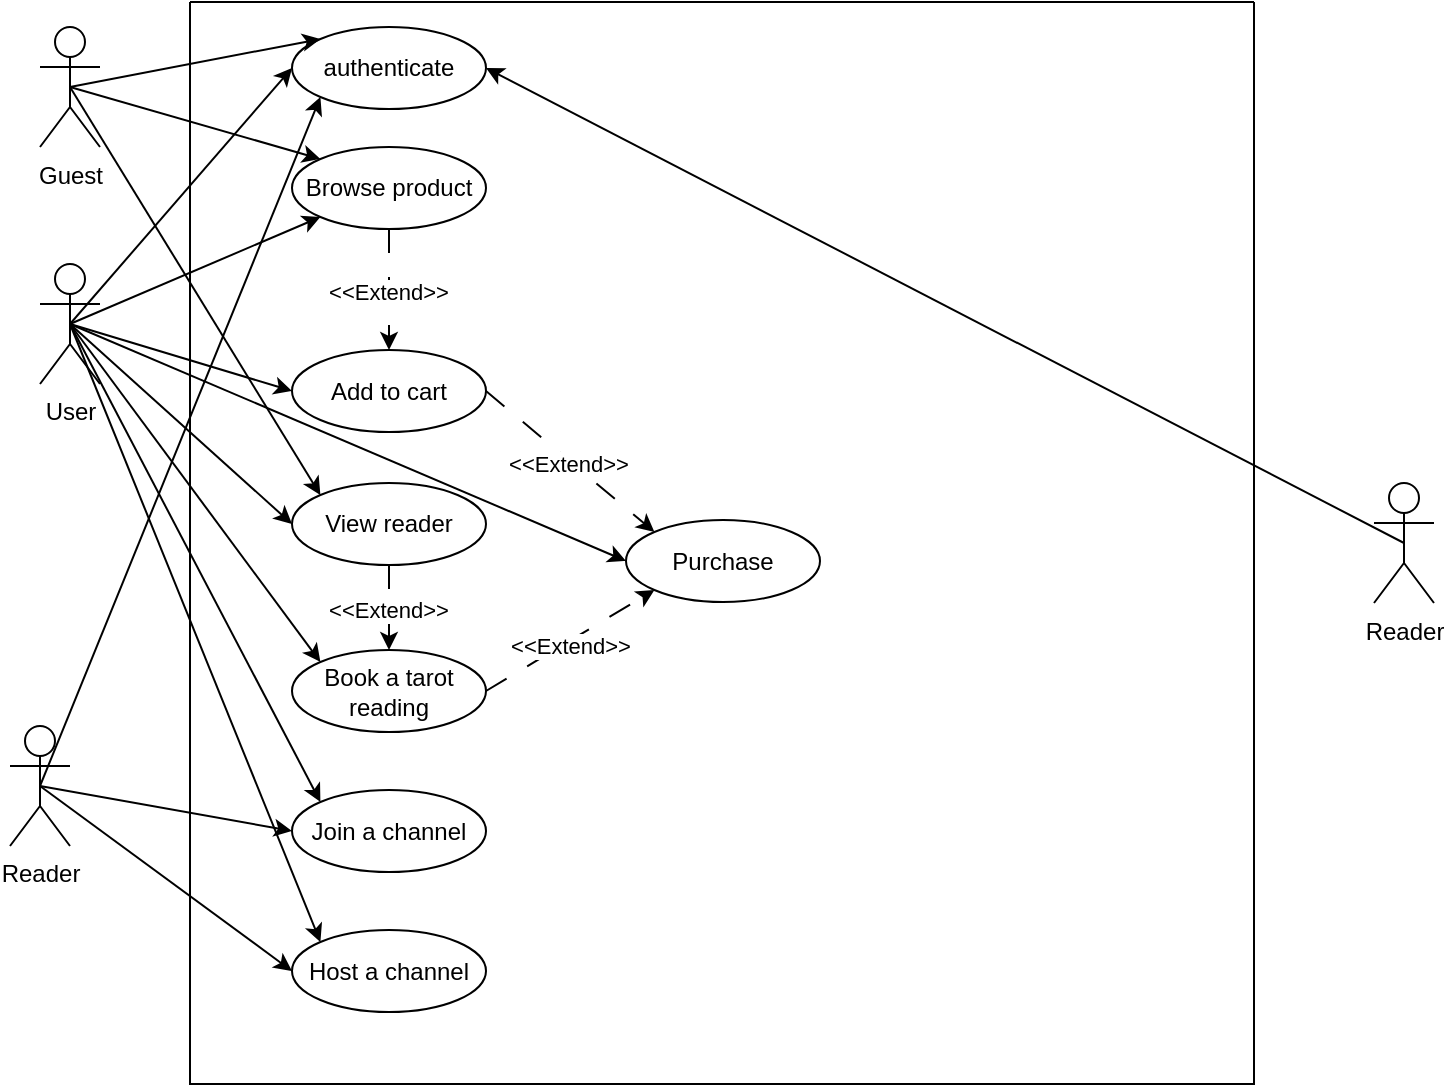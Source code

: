 <mxfile version="25.0.3">
  <diagram name="Use-case diagram" id="8RNuyS-lX7mZvEdN1-fY">
    <mxGraphModel dx="1008" dy="640" grid="0" gridSize="10" guides="1" tooltips="1" connect="1" arrows="1" fold="1" page="1" pageScale="1" pageWidth="850" pageHeight="1100" math="0" shadow="0">
      <root>
        <mxCell id="0" />
        <mxCell id="1" parent="0" />
        <mxCell id="p3pTPptP7hL6UEC0kv7f-9" value="" style="swimlane;startSize=0;" vertex="1" parent="1">
          <mxGeometry x="159" y="136" width="532" height="541" as="geometry" />
        </mxCell>
        <mxCell id="p3pTPptP7hL6UEC0kv7f-15" value="authenticate" style="ellipse;whiteSpace=wrap;html=1;" vertex="1" parent="p3pTPptP7hL6UEC0kv7f-9">
          <mxGeometry x="51" y="12.5" width="97" height="41" as="geometry" />
        </mxCell>
        <mxCell id="p3pTPptP7hL6UEC0kv7f-17" value="Browse product" style="ellipse;whiteSpace=wrap;html=1;" vertex="1" parent="p3pTPptP7hL6UEC0kv7f-9">
          <mxGeometry x="51" y="72.5" width="97" height="41" as="geometry" />
        </mxCell>
        <mxCell id="p3pTPptP7hL6UEC0kv7f-18" value="View reader" style="ellipse;whiteSpace=wrap;html=1;" vertex="1" parent="p3pTPptP7hL6UEC0kv7f-9">
          <mxGeometry x="51" y="240.5" width="97" height="41" as="geometry" />
        </mxCell>
        <mxCell id="p3pTPptP7hL6UEC0kv7f-29" value="Book a tarot reading" style="ellipse;whiteSpace=wrap;html=1;" vertex="1" parent="p3pTPptP7hL6UEC0kv7f-9">
          <mxGeometry x="51" y="324" width="97" height="41" as="geometry" />
        </mxCell>
        <mxCell id="p3pTPptP7hL6UEC0kv7f-31" value="Add to cart" style="ellipse;whiteSpace=wrap;html=1;" vertex="1" parent="p3pTPptP7hL6UEC0kv7f-9">
          <mxGeometry x="51" y="174" width="97" height="41" as="geometry" />
        </mxCell>
        <mxCell id="p3pTPptP7hL6UEC0kv7f-32" value="Purchase" style="ellipse;whiteSpace=wrap;html=1;" vertex="1" parent="p3pTPptP7hL6UEC0kv7f-9">
          <mxGeometry x="218" y="259" width="97" height="41" as="geometry" />
        </mxCell>
        <mxCell id="p3pTPptP7hL6UEC0kv7f-35" value="" style="endArrow=classic;html=1;rounded=0;exitX=1;exitY=0.5;exitDx=0;exitDy=0;entryX=0;entryY=1;entryDx=0;entryDy=0;dashed=1;dashPattern=12 12;" edge="1" parent="p3pTPptP7hL6UEC0kv7f-9" source="p3pTPptP7hL6UEC0kv7f-29" target="p3pTPptP7hL6UEC0kv7f-32">
          <mxGeometry width="50" height="50" relative="1" as="geometry">
            <mxPoint x="150" y="278" as="sourcePoint" />
            <mxPoint x="200" y="228" as="targetPoint" />
          </mxGeometry>
        </mxCell>
        <mxCell id="p3pTPptP7hL6UEC0kv7f-36" value="&amp;lt;&amp;lt;Extend&amp;gt;&amp;gt;" style="edgeLabel;html=1;align=center;verticalAlign=middle;resizable=0;points=[];" vertex="1" connectable="0" parent="p3pTPptP7hL6UEC0kv7f-35">
          <mxGeometry x="-0.015" y="-1" relative="1" as="geometry">
            <mxPoint y="1" as="offset" />
          </mxGeometry>
        </mxCell>
        <mxCell id="p3pTPptP7hL6UEC0kv7f-37" value="" style="endArrow=classic;html=1;rounded=0;exitX=1;exitY=0.5;exitDx=0;exitDy=0;entryX=0;entryY=0;entryDx=0;entryDy=0;dashed=1;dashPattern=12 12;" edge="1" parent="p3pTPptP7hL6UEC0kv7f-9" source="p3pTPptP7hL6UEC0kv7f-31" target="p3pTPptP7hL6UEC0kv7f-32">
          <mxGeometry width="50" height="50" relative="1" as="geometry">
            <mxPoint x="161" y="327" as="sourcePoint" />
            <mxPoint x="228" y="295" as="targetPoint" />
          </mxGeometry>
        </mxCell>
        <mxCell id="p3pTPptP7hL6UEC0kv7f-38" value="&amp;lt;&amp;lt;Extend&amp;gt;&amp;gt;" style="edgeLabel;html=1;align=center;verticalAlign=middle;resizable=0;points=[];" vertex="1" connectable="0" parent="p3pTPptP7hL6UEC0kv7f-37">
          <mxGeometry x="-0.015" y="-1" relative="1" as="geometry">
            <mxPoint y="1" as="offset" />
          </mxGeometry>
        </mxCell>
        <mxCell id="p3pTPptP7hL6UEC0kv7f-41" value="" style="endArrow=classic;html=1;rounded=0;exitX=0.5;exitY=1;exitDx=0;exitDy=0;entryX=0.5;entryY=0;entryDx=0;entryDy=0;dashed=1;dashPattern=12 12;" edge="1" parent="p3pTPptP7hL6UEC0kv7f-9" source="p3pTPptP7hL6UEC0kv7f-17" target="p3pTPptP7hL6UEC0kv7f-31">
          <mxGeometry width="50" height="50" relative="1" as="geometry">
            <mxPoint x="158" y="189" as="sourcePoint" />
            <mxPoint x="242" y="280" as="targetPoint" />
          </mxGeometry>
        </mxCell>
        <mxCell id="p3pTPptP7hL6UEC0kv7f-42" value="&amp;lt;&amp;lt;Extend&amp;gt;&amp;gt;" style="edgeLabel;html=1;align=center;verticalAlign=middle;resizable=0;points=[];" vertex="1" connectable="0" parent="p3pTPptP7hL6UEC0kv7f-41">
          <mxGeometry x="-0.015" y="-1" relative="1" as="geometry">
            <mxPoint y="1" as="offset" />
          </mxGeometry>
        </mxCell>
        <mxCell id="p3pTPptP7hL6UEC0kv7f-43" value="" style="endArrow=classic;html=1;rounded=0;exitX=0.5;exitY=1;exitDx=0;exitDy=0;entryX=0.5;entryY=0;entryDx=0;entryDy=0;dashed=1;dashPattern=12 12;" edge="1" parent="p3pTPptP7hL6UEC0kv7f-9" source="p3pTPptP7hL6UEC0kv7f-18" target="p3pTPptP7hL6UEC0kv7f-29">
          <mxGeometry width="50" height="50" relative="1" as="geometry">
            <mxPoint x="110" y="141" as="sourcePoint" />
            <mxPoint x="110" y="184" as="targetPoint" />
          </mxGeometry>
        </mxCell>
        <mxCell id="p3pTPptP7hL6UEC0kv7f-44" value="&amp;lt;&amp;lt;Extend&amp;gt;&amp;gt;" style="edgeLabel;html=1;align=center;verticalAlign=middle;resizable=0;points=[];" vertex="1" connectable="0" parent="p3pTPptP7hL6UEC0kv7f-43">
          <mxGeometry x="-0.015" y="-1" relative="1" as="geometry">
            <mxPoint y="1" as="offset" />
          </mxGeometry>
        </mxCell>
        <mxCell id="p3pTPptP7hL6UEC0kv7f-45" value="Host a channel" style="ellipse;whiteSpace=wrap;html=1;" vertex="1" parent="p3pTPptP7hL6UEC0kv7f-9">
          <mxGeometry x="51" y="464" width="97" height="41" as="geometry" />
        </mxCell>
        <mxCell id="p3pTPptP7hL6UEC0kv7f-46" value="Join a channel" style="ellipse;whiteSpace=wrap;html=1;" vertex="1" parent="p3pTPptP7hL6UEC0kv7f-9">
          <mxGeometry x="51" y="394" width="97" height="41" as="geometry" />
        </mxCell>
        <mxCell id="p3pTPptP7hL6UEC0kv7f-10" value="Guest" style="shape=umlActor;html=1;verticalLabelPosition=bottom;verticalAlign=top;align=center;" vertex="1" parent="1">
          <mxGeometry x="84" y="148.5" width="30" height="60" as="geometry" />
        </mxCell>
        <mxCell id="p3pTPptP7hL6UEC0kv7f-11" value="User" style="shape=umlActor;html=1;verticalLabelPosition=bottom;verticalAlign=top;align=center;" vertex="1" parent="1">
          <mxGeometry x="84" y="267" width="30" height="60" as="geometry" />
        </mxCell>
        <mxCell id="p3pTPptP7hL6UEC0kv7f-13" value="Reader" style="shape=umlActor;html=1;verticalLabelPosition=bottom;verticalAlign=top;align=center;" vertex="1" parent="1">
          <mxGeometry x="69" y="498" width="30" height="60" as="geometry" />
        </mxCell>
        <mxCell id="p3pTPptP7hL6UEC0kv7f-14" value="Reader" style="shape=umlActor;html=1;verticalLabelPosition=bottom;verticalAlign=top;align=center;" vertex="1" parent="1">
          <mxGeometry x="751" y="376.5" width="30" height="60" as="geometry" />
        </mxCell>
        <mxCell id="p3pTPptP7hL6UEC0kv7f-20" value="" style="endArrow=classic;html=1;rounded=0;exitX=0.5;exitY=0.5;exitDx=0;exitDy=0;exitPerimeter=0;entryX=0;entryY=0;entryDx=0;entryDy=0;" edge="1" parent="1" source="p3pTPptP7hL6UEC0kv7f-10" target="p3pTPptP7hL6UEC0kv7f-15">
          <mxGeometry width="50" height="50" relative="1" as="geometry">
            <mxPoint x="308" y="432" as="sourcePoint" />
            <mxPoint x="358" y="382" as="targetPoint" />
          </mxGeometry>
        </mxCell>
        <mxCell id="p3pTPptP7hL6UEC0kv7f-22" value="" style="endArrow=classic;html=1;rounded=0;exitX=0.5;exitY=0.5;exitDx=0;exitDy=0;exitPerimeter=0;entryX=0;entryY=0;entryDx=0;entryDy=0;" edge="1" parent="1" source="p3pTPptP7hL6UEC0kv7f-10" target="p3pTPptP7hL6UEC0kv7f-17">
          <mxGeometry width="50" height="50" relative="1" as="geometry">
            <mxPoint x="94" y="295" as="sourcePoint" />
            <mxPoint x="269" y="295" as="targetPoint" />
          </mxGeometry>
        </mxCell>
        <mxCell id="p3pTPptP7hL6UEC0kv7f-23" value="" style="endArrow=classic;html=1;rounded=0;exitX=0.5;exitY=0.5;exitDx=0;exitDy=0;exitPerimeter=0;entryX=0;entryY=1;entryDx=0;entryDy=0;" edge="1" parent="1" source="p3pTPptP7hL6UEC0kv7f-11" target="p3pTPptP7hL6UEC0kv7f-17">
          <mxGeometry width="50" height="50" relative="1" as="geometry">
            <mxPoint x="94" y="295" as="sourcePoint" />
            <mxPoint x="269" y="358" as="targetPoint" />
          </mxGeometry>
        </mxCell>
        <mxCell id="p3pTPptP7hL6UEC0kv7f-24" value="" style="endArrow=classic;html=1;rounded=0;exitX=0.5;exitY=0.5;exitDx=0;exitDy=0;exitPerimeter=0;entryX=0;entryY=0.5;entryDx=0;entryDy=0;" edge="1" parent="1" source="p3pTPptP7hL6UEC0kv7f-11" target="p3pTPptP7hL6UEC0kv7f-18">
          <mxGeometry width="50" height="50" relative="1" as="geometry">
            <mxPoint x="94" y="417" as="sourcePoint" />
            <mxPoint x="269" y="358" as="targetPoint" />
          </mxGeometry>
        </mxCell>
        <mxCell id="p3pTPptP7hL6UEC0kv7f-25" value="" style="endArrow=classic;html=1;rounded=0;exitX=0.5;exitY=0.5;exitDx=0;exitDy=0;exitPerimeter=0;entryX=0;entryY=0;entryDx=0;entryDy=0;" edge="1" parent="1" source="p3pTPptP7hL6UEC0kv7f-10" target="p3pTPptP7hL6UEC0kv7f-18">
          <mxGeometry width="50" height="50" relative="1" as="geometry">
            <mxPoint x="94" y="417" as="sourcePoint" />
            <mxPoint x="269" y="422" as="targetPoint" />
          </mxGeometry>
        </mxCell>
        <mxCell id="p3pTPptP7hL6UEC0kv7f-26" value="" style="endArrow=classic;html=1;rounded=0;exitX=0.5;exitY=0.5;exitDx=0;exitDy=0;exitPerimeter=0;entryX=0;entryY=0.5;entryDx=0;entryDy=0;" edge="1" parent="1" source="p3pTPptP7hL6UEC0kv7f-11" target="p3pTPptP7hL6UEC0kv7f-15">
          <mxGeometry width="50" height="50" relative="1" as="geometry">
            <mxPoint x="94" y="417" as="sourcePoint" />
            <mxPoint x="269" y="422" as="targetPoint" />
          </mxGeometry>
        </mxCell>
        <mxCell id="p3pTPptP7hL6UEC0kv7f-27" value="" style="endArrow=classic;html=1;rounded=0;exitX=0.5;exitY=0.5;exitDx=0;exitDy=0;exitPerimeter=0;entryX=0;entryY=1;entryDx=0;entryDy=0;" edge="1" parent="1" source="p3pTPptP7hL6UEC0kv7f-13" target="p3pTPptP7hL6UEC0kv7f-15">
          <mxGeometry width="50" height="50" relative="1" as="geometry">
            <mxPoint x="94" y="417" as="sourcePoint" />
            <mxPoint x="269" y="295" as="targetPoint" />
          </mxGeometry>
        </mxCell>
        <mxCell id="p3pTPptP7hL6UEC0kv7f-28" value="" style="endArrow=classic;html=1;rounded=0;exitX=0.5;exitY=0.5;exitDx=0;exitDy=0;exitPerimeter=0;entryX=1;entryY=0.5;entryDx=0;entryDy=0;" edge="1" parent="1" source="p3pTPptP7hL6UEC0kv7f-14" target="p3pTPptP7hL6UEC0kv7f-15">
          <mxGeometry width="50" height="50" relative="1" as="geometry">
            <mxPoint x="94" y="538" as="sourcePoint" />
            <mxPoint x="269" y="295" as="targetPoint" />
          </mxGeometry>
        </mxCell>
        <mxCell id="p3pTPptP7hL6UEC0kv7f-30" value="" style="endArrow=classic;html=1;rounded=0;exitX=0.5;exitY=0.5;exitDx=0;exitDy=0;exitPerimeter=0;entryX=0;entryY=0;entryDx=0;entryDy=0;" edge="1" parent="1" source="p3pTPptP7hL6UEC0kv7f-11" target="p3pTPptP7hL6UEC0kv7f-29">
          <mxGeometry width="50" height="50" relative="1" as="geometry">
            <mxPoint x="94" y="417" as="sourcePoint" />
            <mxPoint x="269" y="423" as="targetPoint" />
          </mxGeometry>
        </mxCell>
        <mxCell id="p3pTPptP7hL6UEC0kv7f-33" value="" style="endArrow=classic;html=1;rounded=0;exitX=0.5;exitY=0.5;exitDx=0;exitDy=0;exitPerimeter=0;entryX=0;entryY=0.5;entryDx=0;entryDy=0;" edge="1" parent="1" source="p3pTPptP7hL6UEC0kv7f-11" target="p3pTPptP7hL6UEC0kv7f-31">
          <mxGeometry width="50" height="50" relative="1" as="geometry">
            <mxPoint x="94" y="417" as="sourcePoint" />
            <mxPoint x="220" y="394" as="targetPoint" />
          </mxGeometry>
        </mxCell>
        <mxCell id="p3pTPptP7hL6UEC0kv7f-34" value="" style="endArrow=classic;html=1;rounded=0;exitX=0.5;exitY=0.5;exitDx=0;exitDy=0;exitPerimeter=0;entryX=0;entryY=0.5;entryDx=0;entryDy=0;" edge="1" parent="1" source="p3pTPptP7hL6UEC0kv7f-11" target="p3pTPptP7hL6UEC0kv7f-32">
          <mxGeometry width="50" height="50" relative="1" as="geometry">
            <mxPoint x="94" y="417" as="sourcePoint" />
            <mxPoint x="220" y="325" as="targetPoint" />
          </mxGeometry>
        </mxCell>
        <mxCell id="p3pTPptP7hL6UEC0kv7f-47" value="" style="endArrow=classic;html=1;rounded=0;exitX=0.5;exitY=0.5;exitDx=0;exitDy=0;exitPerimeter=0;entryX=0;entryY=0.5;entryDx=0;entryDy=0;" edge="1" parent="1" source="p3pTPptP7hL6UEC0kv7f-13" target="p3pTPptP7hL6UEC0kv7f-45">
          <mxGeometry width="50" height="50" relative="1" as="geometry">
            <mxPoint x="94" y="538" as="sourcePoint" />
            <mxPoint x="220" y="189" as="targetPoint" />
          </mxGeometry>
        </mxCell>
        <mxCell id="p3pTPptP7hL6UEC0kv7f-48" value="" style="endArrow=classic;html=1;rounded=0;exitX=0.5;exitY=0.5;exitDx=0;exitDy=0;exitPerimeter=0;entryX=0;entryY=0;entryDx=0;entryDy=0;" edge="1" parent="1" source="p3pTPptP7hL6UEC0kv7f-11" target="p3pTPptP7hL6UEC0kv7f-46">
          <mxGeometry width="50" height="50" relative="1" as="geometry">
            <mxPoint x="109" y="307" as="sourcePoint" />
            <mxPoint x="220" y="491" as="targetPoint" />
          </mxGeometry>
        </mxCell>
        <mxCell id="p3pTPptP7hL6UEC0kv7f-49" value="" style="endArrow=classic;html=1;rounded=0;exitX=0.5;exitY=0.5;exitDx=0;exitDy=0;exitPerimeter=0;entryX=0;entryY=0;entryDx=0;entryDy=0;" edge="1" parent="1" source="p3pTPptP7hL6UEC0kv7f-11" target="p3pTPptP7hL6UEC0kv7f-45">
          <mxGeometry width="50" height="50" relative="1" as="geometry">
            <mxPoint x="109" y="307" as="sourcePoint" />
            <mxPoint x="220" y="561" as="targetPoint" />
          </mxGeometry>
        </mxCell>
        <mxCell id="p3pTPptP7hL6UEC0kv7f-50" value="" style="endArrow=classic;html=1;rounded=0;exitX=0.5;exitY=0.5;exitDx=0;exitDy=0;exitPerimeter=0;entryX=0;entryY=0.5;entryDx=0;entryDy=0;" edge="1" parent="1" source="p3pTPptP7hL6UEC0kv7f-13" target="p3pTPptP7hL6UEC0kv7f-46">
          <mxGeometry width="50" height="50" relative="1" as="geometry">
            <mxPoint x="109" y="307" as="sourcePoint" />
            <mxPoint x="220" y="631" as="targetPoint" />
          </mxGeometry>
        </mxCell>
      </root>
    </mxGraphModel>
  </diagram>
</mxfile>

